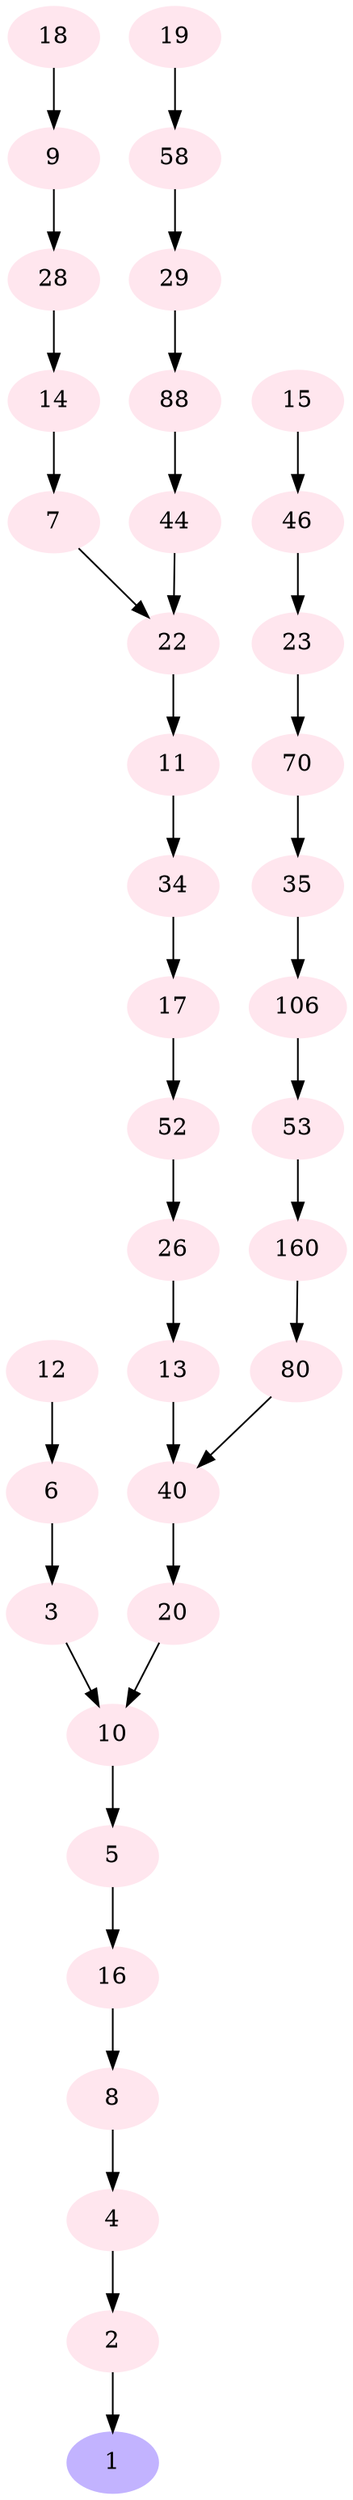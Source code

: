 digraph {

node[style=filled,color=".7 .3 1.0"];

1

node[style=filled,color=".95 .1 1"];
2 -> 1;
3 -> 10 -> 5 -> 16 -> 8 -> 4 -> 2;
4;
5;
6 -> 3;
7 -> 22 -> 11 -> 34 -> 17 -> 52 -> 26 -> 13 -> 40 -> 20 -> 10;
8;
9 -> 28 -> 14 -> 7;
10;
11;
12 -> 6;
13;
14;
15 -> 46 -> 23 -> 70 -> 35 -> 106 -> 53 -> 160 -> 80 -> 40;
16;
17;
18 -> 9;
19 -> 58 -> 29 -> 88 -> 44 -> 22;
}
